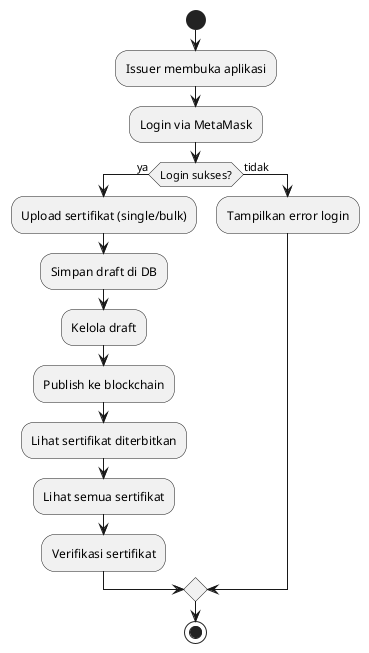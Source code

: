@startuml
start
:Issuer membuka aplikasi;
:Login via MetaMask;
if (Login sukses?) then (ya)
  :Upload sertifikat (single/bulk);
  :Simpan draft di DB;
  :Kelola draft;
  :Publish ke blockchain;
  :Lihat sertifikat diterbitkan;
  :Lihat semua sertifikat;
  :Verifikasi sertifikat;
else (tidak)
  :Tampilkan error login;
endif
stop
@enduml 